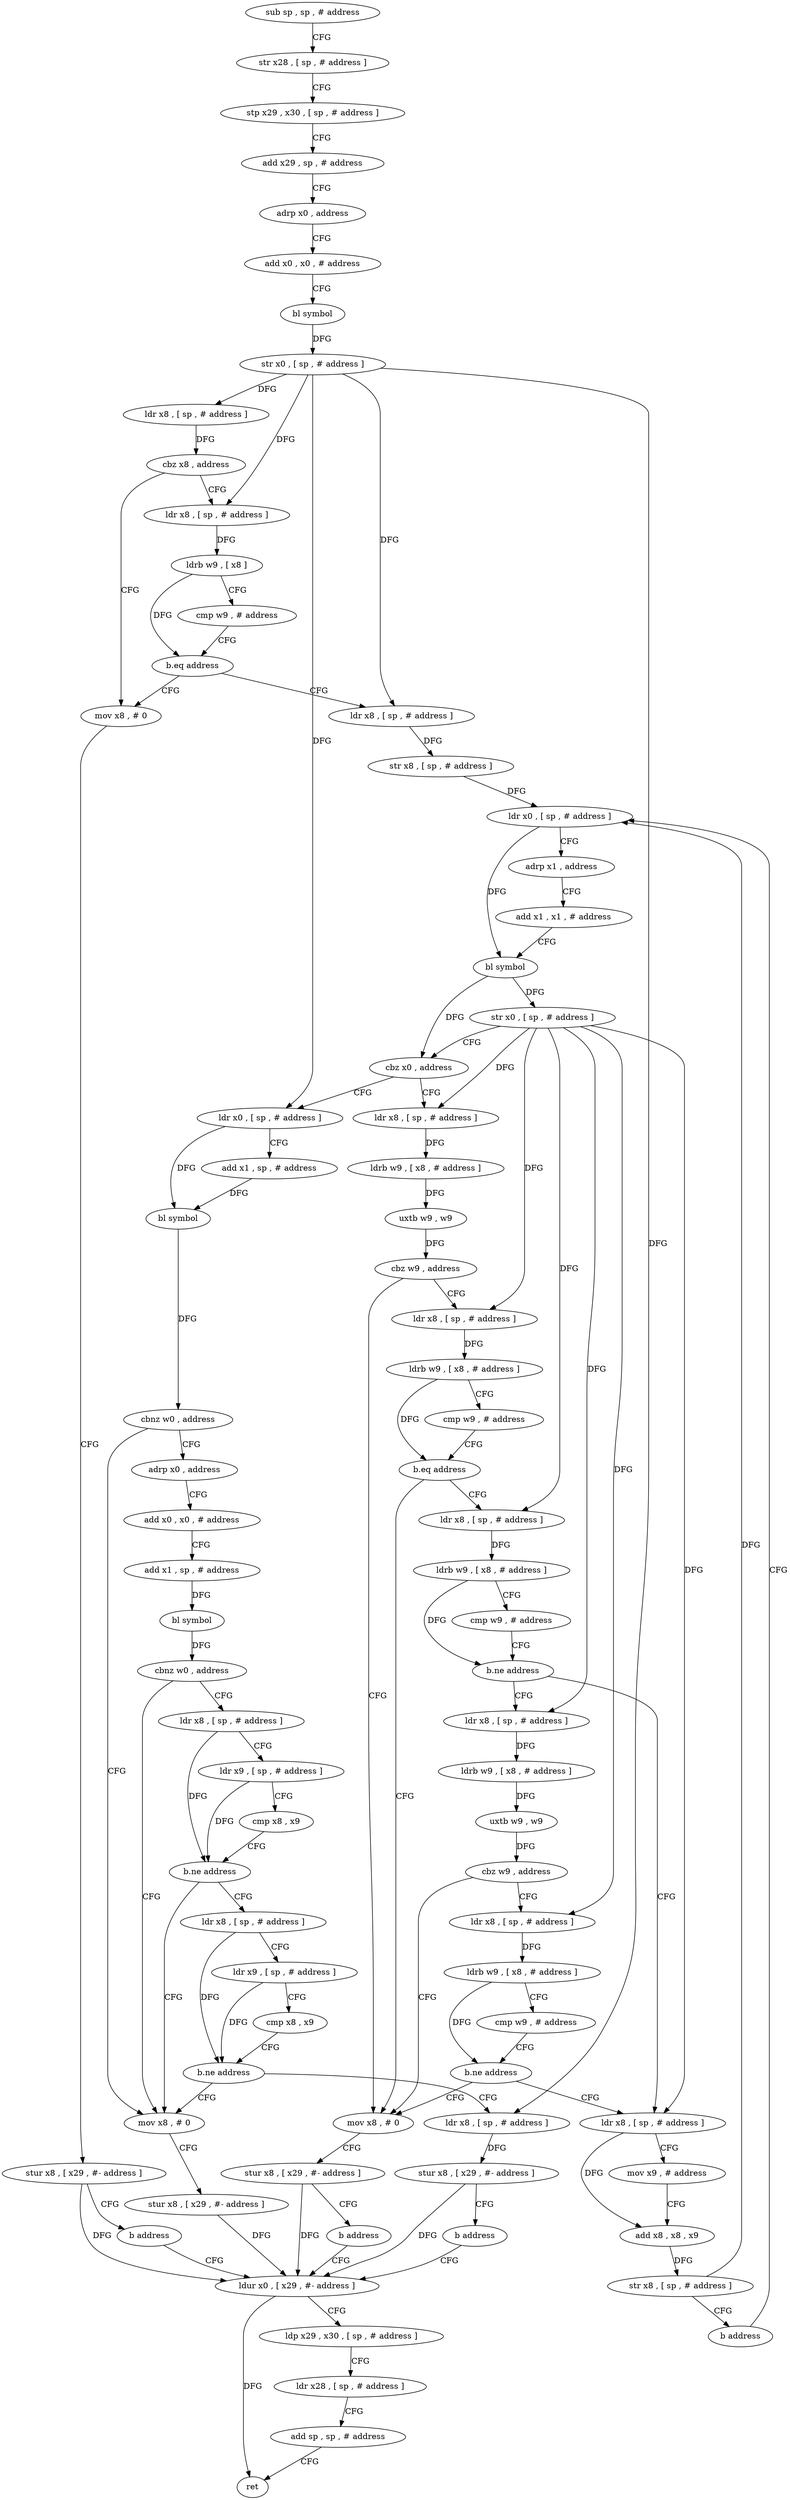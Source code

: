 digraph "func" {
"4201988" [label = "sub sp , sp , # address" ]
"4201992" [label = "str x28 , [ sp , # address ]" ]
"4201996" [label = "stp x29 , x30 , [ sp , # address ]" ]
"4202000" [label = "add x29 , sp , # address" ]
"4202004" [label = "adrp x0 , address" ]
"4202008" [label = "add x0 , x0 , # address" ]
"4202012" [label = "bl symbol" ]
"4202016" [label = "str x0 , [ sp , # address ]" ]
"4202020" [label = "ldr x8 , [ sp , # address ]" ]
"4202024" [label = "cbz x8 , address" ]
"4202044" [label = "mov x8 , # 0" ]
"4202028" [label = "ldr x8 , [ sp , # address ]" ]
"4202048" [label = "stur x8 , [ x29 , #- address ]" ]
"4202052" [label = "b address" ]
"4202288" [label = "ldur x0 , [ x29 , #- address ]" ]
"4202032" [label = "ldrb w9 , [ x8 ]" ]
"4202036" [label = "cmp w9 , # address" ]
"4202040" [label = "b.eq address" ]
"4202056" [label = "ldr x8 , [ sp , # address ]" ]
"4202292" [label = "ldp x29 , x30 , [ sp , # address ]" ]
"4202296" [label = "ldr x28 , [ sp , # address ]" ]
"4202300" [label = "add sp , sp , # address" ]
"4202304" [label = "ret" ]
"4202060" [label = "str x8 , [ sp , # address ]" ]
"4202064" [label = "ldr x0 , [ sp , # address ]" ]
"4202200" [label = "ldr x0 , [ sp , # address ]" ]
"4202204" [label = "add x1 , sp , # address" ]
"4202208" [label = "bl symbol" ]
"4202212" [label = "cbnz w0 , address" ]
"4202280" [label = "mov x8 , # 0" ]
"4202216" [label = "adrp x0 , address" ]
"4202088" [label = "ldr x8 , [ sp , # address ]" ]
"4202092" [label = "ldrb w9 , [ x8 , # address ]" ]
"4202096" [label = "uxtb w9 , w9" ]
"4202100" [label = "cbz w9 , address" ]
"4202168" [label = "mov x8 , # 0" ]
"4202104" [label = "ldr x8 , [ sp , # address ]" ]
"4202284" [label = "stur x8 , [ x29 , #- address ]" ]
"4202220" [label = "add x0 , x0 , # address" ]
"4202224" [label = "add x1 , sp , # address" ]
"4202228" [label = "bl symbol" ]
"4202232" [label = "cbnz w0 , address" ]
"4202236" [label = "ldr x8 , [ sp , # address ]" ]
"4202172" [label = "stur x8 , [ x29 , #- address ]" ]
"4202176" [label = "b address" ]
"4202108" [label = "ldrb w9 , [ x8 , # address ]" ]
"4202112" [label = "cmp w9 , # address" ]
"4202116" [label = "b.eq address" ]
"4202120" [label = "ldr x8 , [ sp , # address ]" ]
"4202240" [label = "ldr x9 , [ sp , # address ]" ]
"4202244" [label = "cmp x8 , x9" ]
"4202248" [label = "b.ne address" ]
"4202252" [label = "ldr x8 , [ sp , # address ]" ]
"4202124" [label = "ldrb w9 , [ x8 , # address ]" ]
"4202128" [label = "cmp w9 , # address" ]
"4202132" [label = "b.ne address" ]
"4202180" [label = "ldr x8 , [ sp , # address ]" ]
"4202136" [label = "ldr x8 , [ sp , # address ]" ]
"4202256" [label = "ldr x9 , [ sp , # address ]" ]
"4202260" [label = "cmp x8 , x9" ]
"4202264" [label = "b.ne address" ]
"4202268" [label = "ldr x8 , [ sp , # address ]" ]
"4202184" [label = "mov x9 , # address" ]
"4202188" [label = "add x8 , x8 , x9" ]
"4202192" [label = "str x8 , [ sp , # address ]" ]
"4202196" [label = "b address" ]
"4202140" [label = "ldrb w9 , [ x8 , # address ]" ]
"4202144" [label = "uxtb w9 , w9" ]
"4202148" [label = "cbz w9 , address" ]
"4202152" [label = "ldr x8 , [ sp , # address ]" ]
"4202272" [label = "stur x8 , [ x29 , #- address ]" ]
"4202276" [label = "b address" ]
"4202068" [label = "adrp x1 , address" ]
"4202072" [label = "add x1 , x1 , # address" ]
"4202076" [label = "bl symbol" ]
"4202080" [label = "str x0 , [ sp , # address ]" ]
"4202084" [label = "cbz x0 , address" ]
"4202156" [label = "ldrb w9 , [ x8 , # address ]" ]
"4202160" [label = "cmp w9 , # address" ]
"4202164" [label = "b.ne address" ]
"4201988" -> "4201992" [ label = "CFG" ]
"4201992" -> "4201996" [ label = "CFG" ]
"4201996" -> "4202000" [ label = "CFG" ]
"4202000" -> "4202004" [ label = "CFG" ]
"4202004" -> "4202008" [ label = "CFG" ]
"4202008" -> "4202012" [ label = "CFG" ]
"4202012" -> "4202016" [ label = "DFG" ]
"4202016" -> "4202020" [ label = "DFG" ]
"4202016" -> "4202028" [ label = "DFG" ]
"4202016" -> "4202056" [ label = "DFG" ]
"4202016" -> "4202200" [ label = "DFG" ]
"4202016" -> "4202268" [ label = "DFG" ]
"4202020" -> "4202024" [ label = "DFG" ]
"4202024" -> "4202044" [ label = "CFG" ]
"4202024" -> "4202028" [ label = "CFG" ]
"4202044" -> "4202048" [ label = "CFG" ]
"4202028" -> "4202032" [ label = "DFG" ]
"4202048" -> "4202052" [ label = "CFG" ]
"4202048" -> "4202288" [ label = "DFG" ]
"4202052" -> "4202288" [ label = "CFG" ]
"4202288" -> "4202292" [ label = "CFG" ]
"4202288" -> "4202304" [ label = "DFG" ]
"4202032" -> "4202036" [ label = "CFG" ]
"4202032" -> "4202040" [ label = "DFG" ]
"4202036" -> "4202040" [ label = "CFG" ]
"4202040" -> "4202056" [ label = "CFG" ]
"4202040" -> "4202044" [ label = "CFG" ]
"4202056" -> "4202060" [ label = "DFG" ]
"4202292" -> "4202296" [ label = "CFG" ]
"4202296" -> "4202300" [ label = "CFG" ]
"4202300" -> "4202304" [ label = "CFG" ]
"4202060" -> "4202064" [ label = "DFG" ]
"4202064" -> "4202068" [ label = "CFG" ]
"4202064" -> "4202076" [ label = "DFG" ]
"4202200" -> "4202204" [ label = "CFG" ]
"4202200" -> "4202208" [ label = "DFG" ]
"4202204" -> "4202208" [ label = "DFG" ]
"4202208" -> "4202212" [ label = "DFG" ]
"4202212" -> "4202280" [ label = "CFG" ]
"4202212" -> "4202216" [ label = "CFG" ]
"4202280" -> "4202284" [ label = "CFG" ]
"4202216" -> "4202220" [ label = "CFG" ]
"4202088" -> "4202092" [ label = "DFG" ]
"4202092" -> "4202096" [ label = "DFG" ]
"4202096" -> "4202100" [ label = "DFG" ]
"4202100" -> "4202168" [ label = "CFG" ]
"4202100" -> "4202104" [ label = "CFG" ]
"4202168" -> "4202172" [ label = "CFG" ]
"4202104" -> "4202108" [ label = "DFG" ]
"4202284" -> "4202288" [ label = "DFG" ]
"4202220" -> "4202224" [ label = "CFG" ]
"4202224" -> "4202228" [ label = "DFG" ]
"4202228" -> "4202232" [ label = "DFG" ]
"4202232" -> "4202280" [ label = "CFG" ]
"4202232" -> "4202236" [ label = "CFG" ]
"4202236" -> "4202240" [ label = "CFG" ]
"4202236" -> "4202248" [ label = "DFG" ]
"4202172" -> "4202176" [ label = "CFG" ]
"4202172" -> "4202288" [ label = "DFG" ]
"4202176" -> "4202288" [ label = "CFG" ]
"4202108" -> "4202112" [ label = "CFG" ]
"4202108" -> "4202116" [ label = "DFG" ]
"4202112" -> "4202116" [ label = "CFG" ]
"4202116" -> "4202168" [ label = "CFG" ]
"4202116" -> "4202120" [ label = "CFG" ]
"4202120" -> "4202124" [ label = "DFG" ]
"4202240" -> "4202244" [ label = "CFG" ]
"4202240" -> "4202248" [ label = "DFG" ]
"4202244" -> "4202248" [ label = "CFG" ]
"4202248" -> "4202280" [ label = "CFG" ]
"4202248" -> "4202252" [ label = "CFG" ]
"4202252" -> "4202256" [ label = "CFG" ]
"4202252" -> "4202264" [ label = "DFG" ]
"4202124" -> "4202128" [ label = "CFG" ]
"4202124" -> "4202132" [ label = "DFG" ]
"4202128" -> "4202132" [ label = "CFG" ]
"4202132" -> "4202180" [ label = "CFG" ]
"4202132" -> "4202136" [ label = "CFG" ]
"4202180" -> "4202184" [ label = "CFG" ]
"4202180" -> "4202188" [ label = "DFG" ]
"4202136" -> "4202140" [ label = "DFG" ]
"4202256" -> "4202260" [ label = "CFG" ]
"4202256" -> "4202264" [ label = "DFG" ]
"4202260" -> "4202264" [ label = "CFG" ]
"4202264" -> "4202280" [ label = "CFG" ]
"4202264" -> "4202268" [ label = "CFG" ]
"4202268" -> "4202272" [ label = "DFG" ]
"4202184" -> "4202188" [ label = "CFG" ]
"4202188" -> "4202192" [ label = "DFG" ]
"4202192" -> "4202196" [ label = "CFG" ]
"4202192" -> "4202064" [ label = "DFG" ]
"4202196" -> "4202064" [ label = "CFG" ]
"4202140" -> "4202144" [ label = "DFG" ]
"4202144" -> "4202148" [ label = "DFG" ]
"4202148" -> "4202168" [ label = "CFG" ]
"4202148" -> "4202152" [ label = "CFG" ]
"4202152" -> "4202156" [ label = "DFG" ]
"4202272" -> "4202276" [ label = "CFG" ]
"4202272" -> "4202288" [ label = "DFG" ]
"4202276" -> "4202288" [ label = "CFG" ]
"4202068" -> "4202072" [ label = "CFG" ]
"4202072" -> "4202076" [ label = "CFG" ]
"4202076" -> "4202080" [ label = "DFG" ]
"4202076" -> "4202084" [ label = "DFG" ]
"4202080" -> "4202084" [ label = "CFG" ]
"4202080" -> "4202088" [ label = "DFG" ]
"4202080" -> "4202104" [ label = "DFG" ]
"4202080" -> "4202120" [ label = "DFG" ]
"4202080" -> "4202180" [ label = "DFG" ]
"4202080" -> "4202136" [ label = "DFG" ]
"4202080" -> "4202152" [ label = "DFG" ]
"4202084" -> "4202200" [ label = "CFG" ]
"4202084" -> "4202088" [ label = "CFG" ]
"4202156" -> "4202160" [ label = "CFG" ]
"4202156" -> "4202164" [ label = "DFG" ]
"4202160" -> "4202164" [ label = "CFG" ]
"4202164" -> "4202180" [ label = "CFG" ]
"4202164" -> "4202168" [ label = "CFG" ]
}

